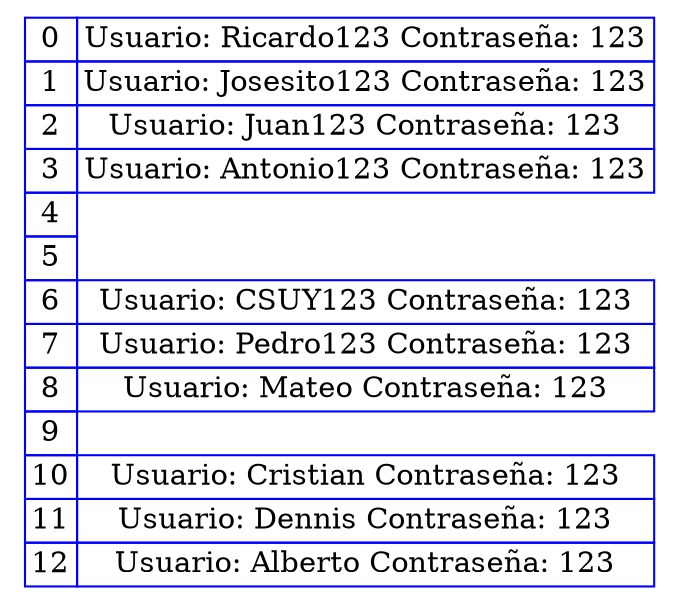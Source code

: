 digraph guia{ 
tbl [
shape=plaintext
label=<
<table border='0' cellborder='1' color='blue' cellspacing='0'>
<tr><td>0</td><td>Usuario: Ricardo123 Contraseña: 123</td></tr> 
<tr><td>1</td><td>Usuario: Josesito123 Contraseña: 123</td></tr> 
<tr><td>2</td><td>Usuario: Juan123 Contraseña: 123</td></tr> 
<tr><td>3</td><td>Usuario: Antonio123 Contraseña: 123</td></tr> 
<tr><td>4</td></tr> 
<tr><td>5</td></tr> 
<tr><td>6</td><td>Usuario: CSUY123 Contraseña: 123</td></tr> 
<tr><td>7</td><td>Usuario: Pedro123 Contraseña: 123</td></tr> 
<tr><td>8</td><td>Usuario: Mateo Contraseña: 123</td></tr> 
<tr><td>9</td></tr> 
<tr><td>10</td><td>Usuario: Cristian Contraseña: 123</td></tr> 
<tr><td>11</td><td>Usuario: Dennis Contraseña: 123</td></tr> 
<tr><td>12</td><td>Usuario: Alberto Contraseña: 123</td></tr> 

</table>
>];
}